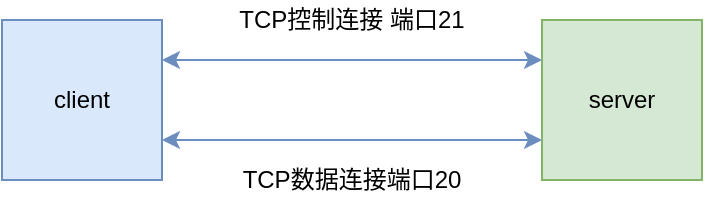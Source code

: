 <mxfile version="12.4.2" type="device" pages="1"><diagram id="kvIG1OSQnO0HHNjuUaOl" name="Page-1"><mxGraphModel dx="946" dy="588" grid="1" gridSize="10" guides="1" tooltips="1" connect="1" arrows="1" fold="1" page="1" pageScale="1" pageWidth="827" pageHeight="1169" math="0" shadow="0"><root><mxCell id="0"/><mxCell id="1" parent="0"/><mxCell id="bgKm7It7nZNfdlnrSK2V-1" value="client" style="rounded=0;whiteSpace=wrap;html=1;fillColor=#dae8fc;strokeColor=#6c8ebf;" parent="1" vertex="1"><mxGeometry x="210" y="160" width="80" height="80" as="geometry"/></mxCell><mxCell id="bgKm7It7nZNfdlnrSK2V-2" value="server" style="rounded=0;whiteSpace=wrap;html=1;fillColor=#d5e8d4;strokeColor=#82b366;" parent="1" vertex="1"><mxGeometry x="480" y="160" width="80" height="80" as="geometry"/></mxCell><mxCell id="bgKm7It7nZNfdlnrSK2V-5" value="TCP控制连接 端口21" style="text;html=1;strokeColor=none;fillColor=none;align=center;verticalAlign=middle;whiteSpace=wrap;rounded=0;" parent="1" vertex="1"><mxGeometry x="320" y="150" width="130" height="20" as="geometry"/></mxCell><mxCell id="bgKm7It7nZNfdlnrSK2V-6" value="TCP数据连接端口20" style="text;html=1;strokeColor=none;fillColor=none;align=center;verticalAlign=middle;whiteSpace=wrap;rounded=0;" parent="1" vertex="1"><mxGeometry x="320" y="230" width="130" height="20" as="geometry"/></mxCell><mxCell id="UUev2qB92QVBMCLldPsj-1" value="" style="endArrow=classic;startArrow=classic;html=1;exitX=1;exitY=0.25;exitDx=0;exitDy=0;entryX=0;entryY=0.25;entryDx=0;entryDy=0;fillColor=#dae8fc;strokeColor=#6c8ebf;" edge="1" parent="1" source="bgKm7It7nZNfdlnrSK2V-1" target="bgKm7It7nZNfdlnrSK2V-2"><mxGeometry width="50" height="50" relative="1" as="geometry"><mxPoint x="390" y="340" as="sourcePoint"/><mxPoint x="440" y="290" as="targetPoint"/></mxGeometry></mxCell><mxCell id="UUev2qB92QVBMCLldPsj-2" value="" style="endArrow=classic;startArrow=classic;html=1;exitX=1;exitY=0.75;exitDx=0;exitDy=0;entryX=0;entryY=0.75;entryDx=0;entryDy=0;fillColor=#dae8fc;strokeColor=#6c8ebf;" edge="1" parent="1" source="bgKm7It7nZNfdlnrSK2V-1" target="bgKm7It7nZNfdlnrSK2V-2"><mxGeometry width="50" height="50" relative="1" as="geometry"><mxPoint x="470" y="340" as="sourcePoint"/><mxPoint x="520" y="290" as="targetPoint"/></mxGeometry></mxCell></root></mxGraphModel></diagram></mxfile>